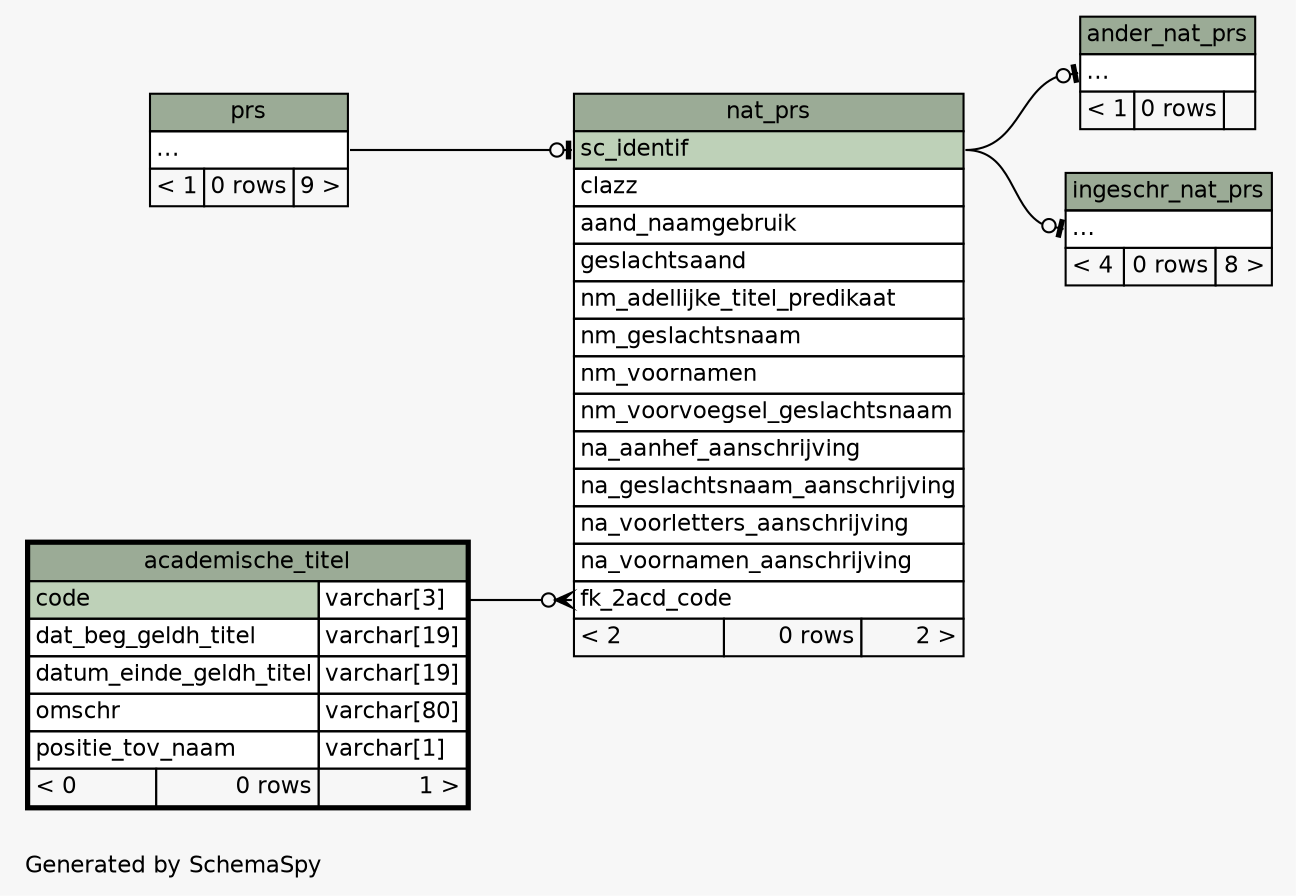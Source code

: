// dot 2.43.0 on Linux 5.15.0-58-generic
// SchemaSpy rev Unknown
digraph "twoDegreesRelationshipsDiagram" {
  graph [
    rankdir="RL"
    bgcolor="#f7f7f7"
    label="\nGenerated by SchemaSpy"
    labeljust="l"
    nodesep="0.18"
    ranksep="0.46"
    fontname="Helvetica"
    fontsize="11"
  ];
  node [
    fontname="Helvetica"
    fontsize="11"
    shape="plaintext"
  ];
  edge [
    arrowsize="0.8"
  ];
  "ander_nat_prs":"elipses":w -> "nat_prs":"sc_identif":e [arrowhead=none dir=back arrowtail=teeodot];
  "ingeschr_nat_prs":"elipses":w -> "nat_prs":"sc_identif":e [arrowhead=none dir=back arrowtail=teeodot];
  "nat_prs":"fk_2acd_code":w -> "academische_titel":"code.type":e [arrowhead=none dir=back arrowtail=crowodot];
  "nat_prs":"sc_identif":w -> "prs":"elipses":e [arrowhead=none dir=back arrowtail=teeodot];
  "academische_titel" [
    label=<
    <TABLE BORDER="2" CELLBORDER="1" CELLSPACING="0" BGCOLOR="#ffffff">
      <TR><TD COLSPAN="3" BGCOLOR="#9bab96" ALIGN="CENTER">academische_titel</TD></TR>
      <TR><TD PORT="code" COLSPAN="2" BGCOLOR="#bed1b8" ALIGN="LEFT">code</TD><TD PORT="code.type" ALIGN="LEFT">varchar[3]</TD></TR>
      <TR><TD PORT="dat_beg_geldh_titel" COLSPAN="2" ALIGN="LEFT">dat_beg_geldh_titel</TD><TD PORT="dat_beg_geldh_titel.type" ALIGN="LEFT">varchar[19]</TD></TR>
      <TR><TD PORT="datum_einde_geldh_titel" COLSPAN="2" ALIGN="LEFT">datum_einde_geldh_titel</TD><TD PORT="datum_einde_geldh_titel.type" ALIGN="LEFT">varchar[19]</TD></TR>
      <TR><TD PORT="omschr" COLSPAN="2" ALIGN="LEFT">omschr</TD><TD PORT="omschr.type" ALIGN="LEFT">varchar[80]</TD></TR>
      <TR><TD PORT="positie_tov_naam" COLSPAN="2" ALIGN="LEFT">positie_tov_naam</TD><TD PORT="positie_tov_naam.type" ALIGN="LEFT">varchar[1]</TD></TR>
      <TR><TD ALIGN="LEFT" BGCOLOR="#f7f7f7">&lt; 0</TD><TD ALIGN="RIGHT" BGCOLOR="#f7f7f7">0 rows</TD><TD ALIGN="RIGHT" BGCOLOR="#f7f7f7">1 &gt;</TD></TR>
    </TABLE>>
    URL="academische_titel.html"
    tooltip="academische_titel"
  ];
  "ander_nat_prs" [
    label=<
    <TABLE BORDER="0" CELLBORDER="1" CELLSPACING="0" BGCOLOR="#ffffff">
      <TR><TD COLSPAN="3" BGCOLOR="#9bab96" ALIGN="CENTER">ander_nat_prs</TD></TR>
      <TR><TD PORT="elipses" COLSPAN="3" ALIGN="LEFT">...</TD></TR>
      <TR><TD ALIGN="LEFT" BGCOLOR="#f7f7f7">&lt; 1</TD><TD ALIGN="RIGHT" BGCOLOR="#f7f7f7">0 rows</TD><TD ALIGN="RIGHT" BGCOLOR="#f7f7f7">  </TD></TR>
    </TABLE>>
    URL="ander_nat_prs.html"
    tooltip="ander_nat_prs"
  ];
  "ingeschr_nat_prs" [
    label=<
    <TABLE BORDER="0" CELLBORDER="1" CELLSPACING="0" BGCOLOR="#ffffff">
      <TR><TD COLSPAN="3" BGCOLOR="#9bab96" ALIGN="CENTER">ingeschr_nat_prs</TD></TR>
      <TR><TD PORT="elipses" COLSPAN="3" ALIGN="LEFT">...</TD></TR>
      <TR><TD ALIGN="LEFT" BGCOLOR="#f7f7f7">&lt; 4</TD><TD ALIGN="RIGHT" BGCOLOR="#f7f7f7">0 rows</TD><TD ALIGN="RIGHT" BGCOLOR="#f7f7f7">8 &gt;</TD></TR>
    </TABLE>>
    URL="ingeschr_nat_prs.html"
    tooltip="ingeschr_nat_prs"
  ];
  "nat_prs" [
    label=<
    <TABLE BORDER="0" CELLBORDER="1" CELLSPACING="0" BGCOLOR="#ffffff">
      <TR><TD COLSPAN="3" BGCOLOR="#9bab96" ALIGN="CENTER">nat_prs</TD></TR>
      <TR><TD PORT="sc_identif" COLSPAN="3" BGCOLOR="#bed1b8" ALIGN="LEFT">sc_identif</TD></TR>
      <TR><TD PORT="clazz" COLSPAN="3" ALIGN="LEFT">clazz</TD></TR>
      <TR><TD PORT="aand_naamgebruik" COLSPAN="3" ALIGN="LEFT">aand_naamgebruik</TD></TR>
      <TR><TD PORT="geslachtsaand" COLSPAN="3" ALIGN="LEFT">geslachtsaand</TD></TR>
      <TR><TD PORT="nm_adellijke_titel_predikaat" COLSPAN="3" ALIGN="LEFT">nm_adellijke_titel_predikaat</TD></TR>
      <TR><TD PORT="nm_geslachtsnaam" COLSPAN="3" ALIGN="LEFT">nm_geslachtsnaam</TD></TR>
      <TR><TD PORT="nm_voornamen" COLSPAN="3" ALIGN="LEFT">nm_voornamen</TD></TR>
      <TR><TD PORT="nm_voorvoegsel_geslachtsnaam" COLSPAN="3" ALIGN="LEFT">nm_voorvoegsel_geslachtsnaam</TD></TR>
      <TR><TD PORT="na_aanhef_aanschrijving" COLSPAN="3" ALIGN="LEFT">na_aanhef_aanschrijving</TD></TR>
      <TR><TD PORT="na_geslachtsnaam_aanschrijving" COLSPAN="3" ALIGN="LEFT">na_geslachtsnaam_aanschrijving</TD></TR>
      <TR><TD PORT="na_voorletters_aanschrijving" COLSPAN="3" ALIGN="LEFT">na_voorletters_aanschrijving</TD></TR>
      <TR><TD PORT="na_voornamen_aanschrijving" COLSPAN="3" ALIGN="LEFT">na_voornamen_aanschrijving</TD></TR>
      <TR><TD PORT="fk_2acd_code" COLSPAN="3" ALIGN="LEFT">fk_2acd_code</TD></TR>
      <TR><TD ALIGN="LEFT" BGCOLOR="#f7f7f7">&lt; 2</TD><TD ALIGN="RIGHT" BGCOLOR="#f7f7f7">0 rows</TD><TD ALIGN="RIGHT" BGCOLOR="#f7f7f7">2 &gt;</TD></TR>
    </TABLE>>
    URL="nat_prs.html"
    tooltip="nat_prs"
  ];
  "prs" [
    label=<
    <TABLE BORDER="0" CELLBORDER="1" CELLSPACING="0" BGCOLOR="#ffffff">
      <TR><TD COLSPAN="3" BGCOLOR="#9bab96" ALIGN="CENTER">prs</TD></TR>
      <TR><TD PORT="elipses" COLSPAN="3" ALIGN="LEFT">...</TD></TR>
      <TR><TD ALIGN="LEFT" BGCOLOR="#f7f7f7">&lt; 1</TD><TD ALIGN="RIGHT" BGCOLOR="#f7f7f7">0 rows</TD><TD ALIGN="RIGHT" BGCOLOR="#f7f7f7">9 &gt;</TD></TR>
    </TABLE>>
    URL="prs.html"
    tooltip="prs"
  ];
}
